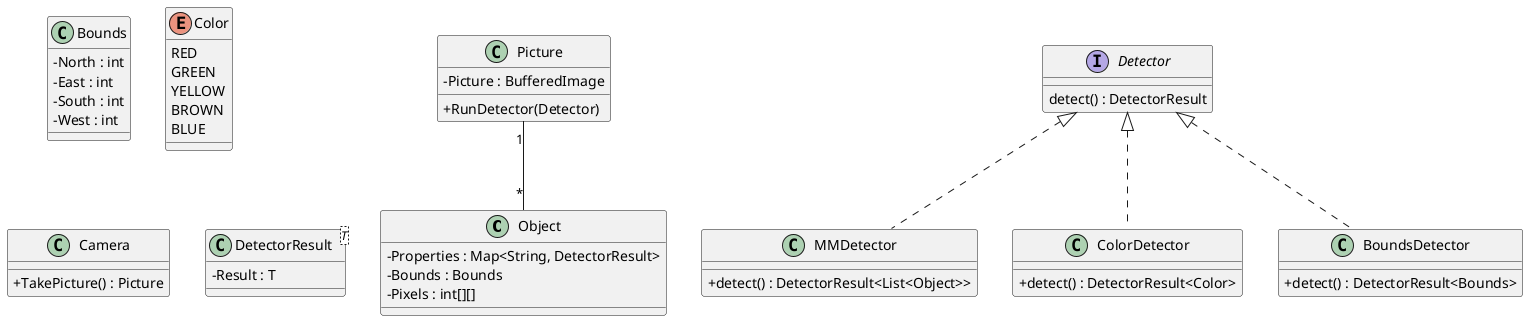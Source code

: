 @startuml

skinparam {
    classAttributeIconSize 0
    'shadowing false
    'handwritten true
    'monospace reverse
}

class Object {
    - Properties : Map<String, DetectorResult>
    - Bounds : Bounds
    - Pixels : int[][]

}

class Bounds {
    - North : int
    - East : int
    - South : int
    - West : int
}

enum Color {
    RED
    GREEN
    YELLOW
    BROWN
    BLUE
}

class Picture {
    - Picture : BufferedImage
    + RunDetector(Detector)
}

class Camera {
    + TakePicture() : Picture
}

interface Detector {
    detect() : DetectorResult
}

class MMDetector implements Detector {
    + detect() : DetectorResult<List<Object>>
}

class ColorDetector implements Detector {
    + detect() : DetectorResult<Color>
}

class BoundsDetector implements Detector {
    + detect() : DetectorResult<Bounds>
}

class DetectorResult<T> {
    - Result : T
}


'Picture --* Camera


'Picture "1" -- "*" Detector
Picture "1" -- "*" Object

'Object "1" --* Bounds
'Object "1" --* Color

@enduml